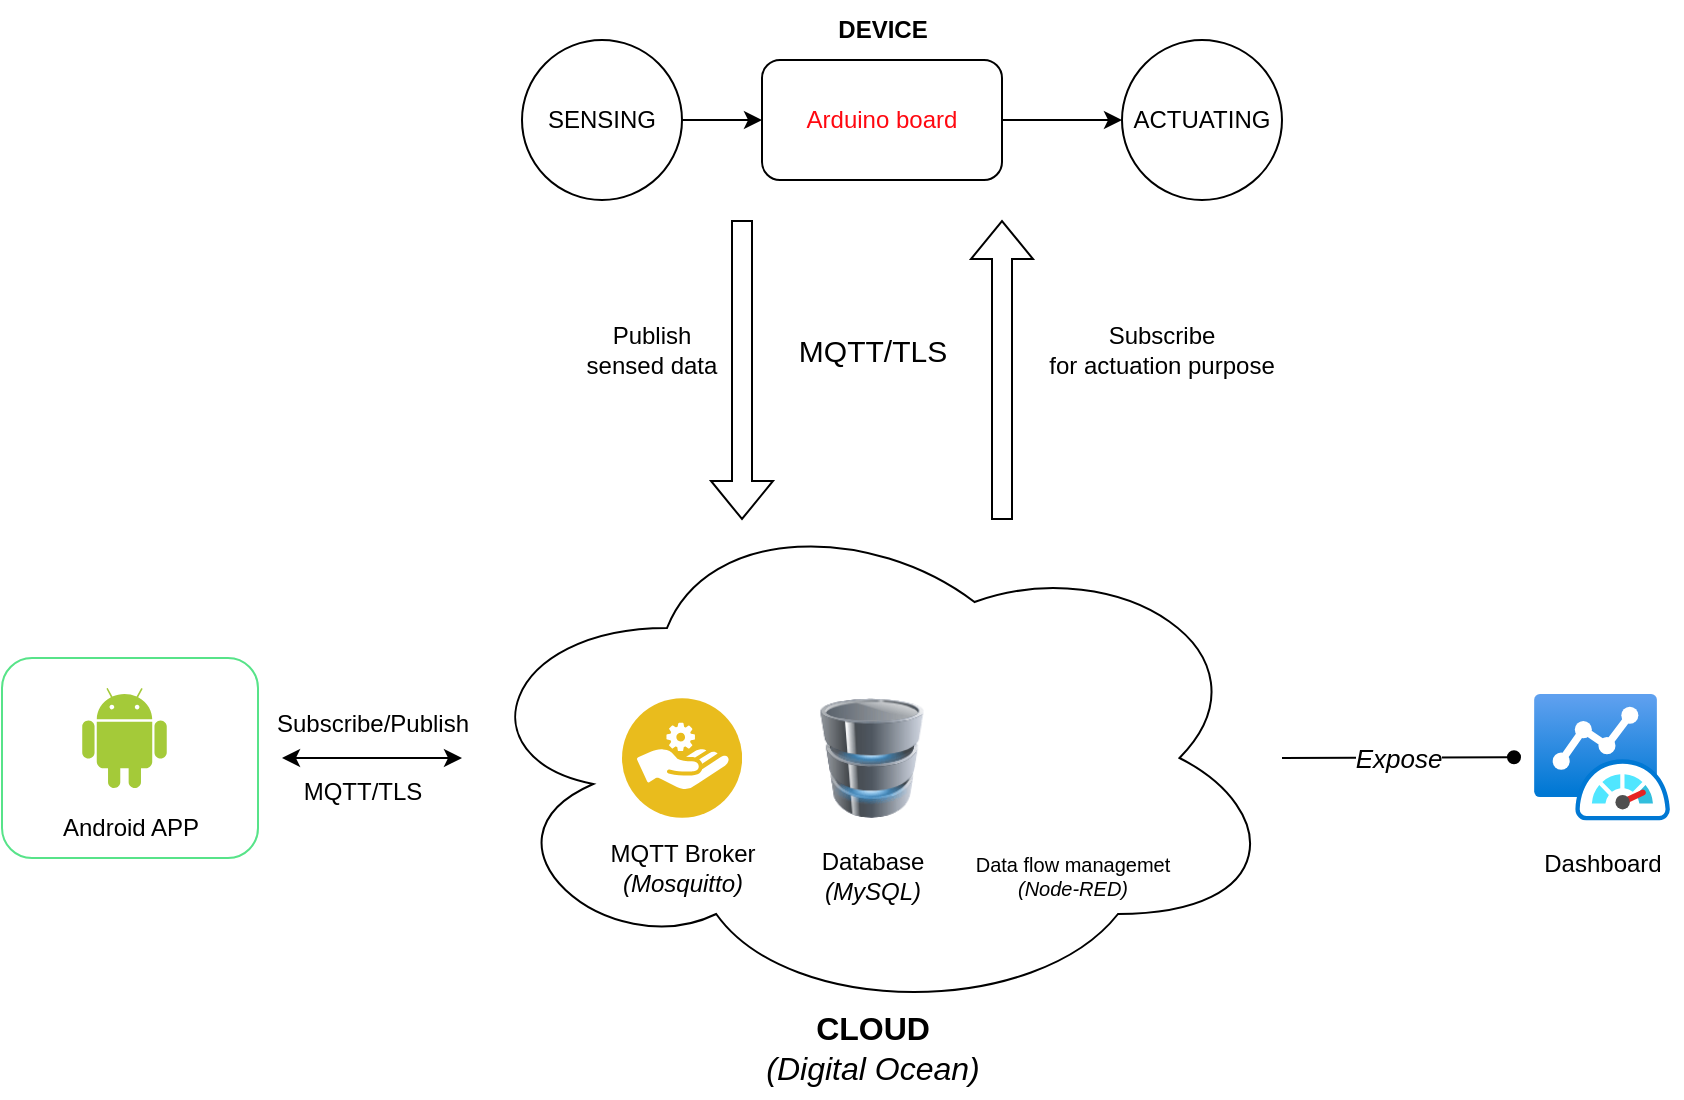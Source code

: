 <mxfile version="21.5.2" type="device">
  <diagram name="Pagina-1" id="_A0a3fDH8UPBCs8FDtFC">
    <mxGraphModel dx="1965" dy="638" grid="1" gridSize="10" guides="1" tooltips="1" connect="1" arrows="1" fold="1" page="1" pageScale="1" pageWidth="827" pageHeight="1169" math="0" shadow="0">
      <root>
        <mxCell id="0" />
        <mxCell id="1" parent="0" />
        <mxCell id="TzjMQ3N4ce6UMIPQsBhc-9" value="" style="group" vertex="1" connectable="0" parent="1">
          <mxGeometry x="160" y="379" width="410" height="300" as="geometry" />
        </mxCell>
        <mxCell id="4nN7H0MX4P3YPpD1_MkD-6" value="\" style="ellipse;shape=cloud;whiteSpace=wrap;html=1;fillColor=none;" parent="TzjMQ3N4ce6UMIPQsBhc-9" vertex="1">
          <mxGeometry width="410" height="260" as="geometry" />
        </mxCell>
        <mxCell id="4nN7H0MX4P3YPpD1_MkD-8" value="&lt;div&gt;&lt;b style=&quot;font-size: 16px;&quot;&gt;CLOUD&lt;br&gt;&lt;/b&gt;&lt;/div&gt;&lt;div&gt;&lt;span style=&quot;font-size: 16px;&quot;&gt;&lt;i&gt;(&lt;/i&gt;&lt;/span&gt;&lt;span style=&quot;font-size: 16px;&quot;&gt;&lt;i&gt;Digital Ocean)&lt;br&gt;&lt;/i&gt;&lt;/span&gt;&lt;/div&gt;" style="text;html=1;align=center;verticalAlign=middle;resizable=0;points=[];autosize=1;strokeColor=none;fillColor=none;fontSize=16;" parent="TzjMQ3N4ce6UMIPQsBhc-9" vertex="1">
          <mxGeometry x="140" y="250" width="130" height="50" as="geometry" />
        </mxCell>
        <mxCell id="TzjMQ3N4ce6UMIPQsBhc-10" value="" style="image;html=1;image=img/lib/clip_art/computers/Database_128x128.png" vertex="1" parent="TzjMQ3N4ce6UMIPQsBhc-9">
          <mxGeometry x="175" y="100" width="60" height="60" as="geometry" />
        </mxCell>
        <mxCell id="TzjMQ3N4ce6UMIPQsBhc-8" value="" style="group" vertex="1" connectable="0" parent="TzjMQ3N4ce6UMIPQsBhc-9">
          <mxGeometry x="60" y="100" width="100" height="105" as="geometry" />
        </mxCell>
        <mxCell id="FvRSq7bl6SnpGXSyj17N-1" value="" style="aspect=fixed;perimeter=ellipsePerimeter;html=1;align=left;shadow=0;dashed=0;fontColor=default;labelBackgroundColor=#000000;fontSize=12;spacingTop=3;image;image=img/lib/ibm/applications/service_broker.svg;labelBorderColor=none;horizontal=1;verticalAlign=middle;labelPosition=right;verticalLabelPosition=middle;" parent="TzjMQ3N4ce6UMIPQsBhc-8" vertex="1">
          <mxGeometry x="20" width="60" height="60" as="geometry" />
        </mxCell>
        <mxCell id="TzjMQ3N4ce6UMIPQsBhc-7" value="&lt;div&gt;MQTT Broker&lt;/div&gt;&lt;div&gt;&lt;i&gt;(Mosquitto)&lt;/i&gt;&lt;/div&gt;" style="text;html=1;align=center;verticalAlign=middle;resizable=0;points=[];autosize=1;strokeColor=none;fillColor=none;" vertex="1" parent="TzjMQ3N4ce6UMIPQsBhc-8">
          <mxGeometry y="65" width="100" height="40" as="geometry" />
        </mxCell>
        <mxCell id="4nN7H0MX4P3YPpD1_MkD-37" value="" style="group" parent="TzjMQ3N4ce6UMIPQsBhc-9" vertex="1" connectable="0">
          <mxGeometry x="259" y="99" width="111" height="110" as="geometry" />
        </mxCell>
        <mxCell id="4nN7H0MX4P3YPpD1_MkD-16" value="" style="shape=image;verticalLabelPosition=bottom;labelBackgroundColor=default;verticalAlign=top;aspect=fixed;imageAspect=0;image=https://nodered.org/about/resources/media/node-red-hexagon.png;" parent="4nN7H0MX4P3YPpD1_MkD-37" vertex="1">
          <mxGeometry x="15.444" width="57.112" height="66" as="geometry" />
        </mxCell>
        <mxCell id="4nN7H0MX4P3YPpD1_MkD-20" value="&lt;div style=&quot;font-size: 10px;&quot;&gt;Data flow managemet &lt;br style=&quot;font-size: 10px;&quot;&gt;&lt;/div&gt;&lt;div style=&quot;font-size: 10px;&quot;&gt;&lt;i style=&quot;font-size: 10px;&quot;&gt;(Node-RED)&lt;/i&gt;&lt;/div&gt;" style="text;html=1;align=center;verticalAlign=middle;resizable=0;points=[];autosize=1;strokeColor=none;fillColor=none;fontSize=10;" parent="4nN7H0MX4P3YPpD1_MkD-37" vertex="1">
          <mxGeometry x="-14" y="70" width="120" height="40" as="geometry" />
        </mxCell>
        <mxCell id="TzjMQ3N4ce6UMIPQsBhc-11" value="&lt;div&gt;Database&lt;/div&gt;&lt;div&gt;&lt;i&gt;(MySQL)&lt;/i&gt;&lt;br&gt;&lt;/div&gt;" style="text;html=1;align=center;verticalAlign=middle;resizable=0;points=[];autosize=1;strokeColor=none;fillColor=none;" vertex="1" parent="TzjMQ3N4ce6UMIPQsBhc-9">
          <mxGeometry x="170" y="169" width="70" height="40" as="geometry" />
        </mxCell>
        <mxCell id="4nN7H0MX4P3YPpD1_MkD-32" value="" style="edgeStyle=orthogonalEdgeStyle;rounded=0;orthogonalLoop=1;jettySize=auto;html=1;" parent="1" source="4nN7H0MX4P3YPpD1_MkD-1" target="4nN7H0MX4P3YPpD1_MkD-31" edge="1">
          <mxGeometry relative="1" as="geometry" />
        </mxCell>
        <mxCell id="4nN7H0MX4P3YPpD1_MkD-1" value="&lt;font color=&quot;#ff0810&quot;&gt;Arduino board&lt;/font&gt;" style="rounded=1;whiteSpace=wrap;html=1;" parent="1" vertex="1">
          <mxGeometry x="310" y="160" width="120" height="60" as="geometry" />
        </mxCell>
        <mxCell id="4nN7H0MX4P3YPpD1_MkD-23" value="&lt;b&gt;DEVICE&lt;/b&gt;" style="text;html=1;align=center;verticalAlign=middle;resizable=0;points=[];autosize=1;strokeColor=none;fillColor=none;" parent="1" vertex="1">
          <mxGeometry x="335" y="130" width="70" height="30" as="geometry" />
        </mxCell>
        <mxCell id="4nN7H0MX4P3YPpD1_MkD-30" style="edgeStyle=orthogonalEdgeStyle;rounded=0;orthogonalLoop=1;jettySize=auto;html=1;entryX=0;entryY=0.5;entryDx=0;entryDy=0;" parent="1" source="4nN7H0MX4P3YPpD1_MkD-29" target="4nN7H0MX4P3YPpD1_MkD-1" edge="1">
          <mxGeometry relative="1" as="geometry" />
        </mxCell>
        <mxCell id="4nN7H0MX4P3YPpD1_MkD-29" value="SENSING" style="ellipse;whiteSpace=wrap;html=1;aspect=fixed;fillColor=none;" parent="1" vertex="1">
          <mxGeometry x="190" y="150" width="80" height="80" as="geometry" />
        </mxCell>
        <mxCell id="4nN7H0MX4P3YPpD1_MkD-31" value="ACTUATING" style="ellipse;whiteSpace=wrap;html=1;rounded=1;" parent="1" vertex="1">
          <mxGeometry x="490" y="150" width="80" height="80" as="geometry" />
        </mxCell>
        <mxCell id="TzjMQ3N4ce6UMIPQsBhc-13" value="" style="shape=flexArrow;endArrow=classic;html=1;rounded=0;" edge="1" parent="1">
          <mxGeometry width="50" height="50" relative="1" as="geometry">
            <mxPoint x="300" y="240" as="sourcePoint" />
            <mxPoint x="300" y="390" as="targetPoint" />
          </mxGeometry>
        </mxCell>
        <mxCell id="TzjMQ3N4ce6UMIPQsBhc-19" style="edgeStyle=orthogonalEdgeStyle;rounded=0;orthogonalLoop=1;jettySize=auto;html=1;targetPerimeterSpacing=0;sourcePerimeterSpacing=12;startArrow=classic;startFill=1;" edge="1" parent="1" source="TzjMQ3N4ce6UMIPQsBhc-17" target="4nN7H0MX4P3YPpD1_MkD-6">
          <mxGeometry relative="1" as="geometry" />
        </mxCell>
        <mxCell id="TzjMQ3N4ce6UMIPQsBhc-20" value="Subscribe/Publish" style="text;html=1;align=center;verticalAlign=middle;resizable=0;points=[];autosize=1;strokeColor=none;fillColor=none;" vertex="1" parent="1">
          <mxGeometry x="55" y="477" width="120" height="30" as="geometry" />
        </mxCell>
        <mxCell id="TzjMQ3N4ce6UMIPQsBhc-21" value="MQTT/TLS" style="text;html=1;align=center;verticalAlign=middle;resizable=0;points=[];autosize=1;strokeColor=none;fillColor=none;" vertex="1" parent="1">
          <mxGeometry x="70" y="511" width="80" height="30" as="geometry" />
        </mxCell>
        <mxCell id="TzjMQ3N4ce6UMIPQsBhc-22" value="MQTT/TLS" style="text;html=1;align=center;verticalAlign=middle;resizable=0;points=[];autosize=1;strokeColor=none;fillColor=none;fontSize=15;" vertex="1" parent="1">
          <mxGeometry x="315" y="290" width="100" height="30" as="geometry" />
        </mxCell>
        <mxCell id="TzjMQ3N4ce6UMIPQsBhc-23" value="" style="shape=flexArrow;endArrow=classic;html=1;rounded=0;" edge="1" parent="1">
          <mxGeometry width="50" height="50" relative="1" as="geometry">
            <mxPoint x="430" y="390" as="sourcePoint" />
            <mxPoint x="430" y="240" as="targetPoint" />
          </mxGeometry>
        </mxCell>
        <mxCell id="TzjMQ3N4ce6UMIPQsBhc-24" value="Publish sensed data" style="text;html=1;strokeColor=none;fillColor=none;align=center;verticalAlign=middle;whiteSpace=wrap;rounded=0;" vertex="1" parent="1">
          <mxGeometry x="220" y="290" width="70" height="30" as="geometry" />
        </mxCell>
        <mxCell id="TzjMQ3N4ce6UMIPQsBhc-25" value="&lt;div&gt;Subscribe&lt;/div&gt;&lt;div&gt;for actuation purpose&lt;br&gt;&lt;/div&gt;" style="text;html=1;strokeColor=none;fillColor=none;align=center;verticalAlign=middle;whiteSpace=wrap;rounded=0;" vertex="1" parent="1">
          <mxGeometry x="450" y="290" width="120" height="30" as="geometry" />
        </mxCell>
        <mxCell id="TzjMQ3N4ce6UMIPQsBhc-28" value="" style="endArrow=oval;html=1;rounded=0;endFill=1;targetPerimeterSpacing=10;" edge="1" parent="1" source="4nN7H0MX4P3YPpD1_MkD-6" target="TzjMQ3N4ce6UMIPQsBhc-27">
          <mxGeometry relative="1" as="geometry">
            <mxPoint x="600.0" y="512.839" as="sourcePoint" />
            <mxPoint x="710" y="500" as="targetPoint" />
          </mxGeometry>
        </mxCell>
        <mxCell id="TzjMQ3N4ce6UMIPQsBhc-29" value="Expose" style="edgeLabel;resizable=0;html=1;align=center;verticalAlign=middle;fontStyle=2;fontSize=13;" connectable="0" vertex="1" parent="TzjMQ3N4ce6UMIPQsBhc-28">
          <mxGeometry relative="1" as="geometry" />
        </mxCell>
        <mxCell id="TzjMQ3N4ce6UMIPQsBhc-30" value="" style="group" vertex="1" connectable="0" parent="1">
          <mxGeometry x="-70" y="459" width="128" height="100" as="geometry" />
        </mxCell>
        <mxCell id="TzjMQ3N4ce6UMIPQsBhc-18" value="" style="group;fillColor=none;rounded=1;strokeColor=#55FF00;strokeWidth=0;container=0;" vertex="1" connectable="0" parent="TzjMQ3N4ce6UMIPQsBhc-30">
          <mxGeometry width="128" height="100" as="geometry" />
        </mxCell>
        <mxCell id="TzjMQ3N4ce6UMIPQsBhc-12" value="" style="group" vertex="1" connectable="0" parent="TzjMQ3N4ce6UMIPQsBhc-30">
          <mxGeometry x="19" y="15" width="90" height="85" as="geometry" />
        </mxCell>
        <mxCell id="4nN7H0MX4P3YPpD1_MkD-13" value="" style="dashed=0;outlineConnect=0;html=1;align=center;labelPosition=center;verticalLabelPosition=bottom;verticalAlign=top;shape=mxgraph.weblogos.android;fillColor=#A4CA39;strokeColor=none" parent="TzjMQ3N4ce6UMIPQsBhc-12" vertex="1">
          <mxGeometry x="21.12" width="42.25" height="50" as="geometry" />
        </mxCell>
        <mxCell id="4nN7H0MX4P3YPpD1_MkD-15" value="Android APP" style="text;html=1;align=center;verticalAlign=middle;resizable=0;points=[];autosize=1;strokeColor=none;fillColor=none;" parent="TzjMQ3N4ce6UMIPQsBhc-12" vertex="1">
          <mxGeometry y="55" width="90" height="30" as="geometry" />
        </mxCell>
        <mxCell id="TzjMQ3N4ce6UMIPQsBhc-17" value="" style="rounded=1;whiteSpace=wrap;html=1;labelBackgroundColor=none;fillColor=none;strokeWidth=1;strokeColor=#57e389;" vertex="1" parent="TzjMQ3N4ce6UMIPQsBhc-30">
          <mxGeometry width="128" height="100" as="geometry" />
        </mxCell>
        <mxCell id="TzjMQ3N4ce6UMIPQsBhc-32" value="" style="group" vertex="1" connectable="0" parent="1">
          <mxGeometry x="690" y="477" width="80" height="99.6" as="geometry" />
        </mxCell>
        <mxCell id="TzjMQ3N4ce6UMIPQsBhc-27" value="" style="image;aspect=fixed;html=1;points=[];align=center;fontSize=12;image=img/lib/azure2/other/Azure_Monitor_Dashboard.svg;" vertex="1" parent="TzjMQ3N4ce6UMIPQsBhc-32">
          <mxGeometry x="6" width="68" height="63.2" as="geometry" />
        </mxCell>
        <mxCell id="TzjMQ3N4ce6UMIPQsBhc-31" value="Dashboard" style="text;html=1;align=center;verticalAlign=middle;resizable=0;points=[];autosize=1;strokeColor=none;fillColor=none;" vertex="1" parent="TzjMQ3N4ce6UMIPQsBhc-32">
          <mxGeometry y="69.6" width="80" height="30" as="geometry" />
        </mxCell>
      </root>
    </mxGraphModel>
  </diagram>
</mxfile>
